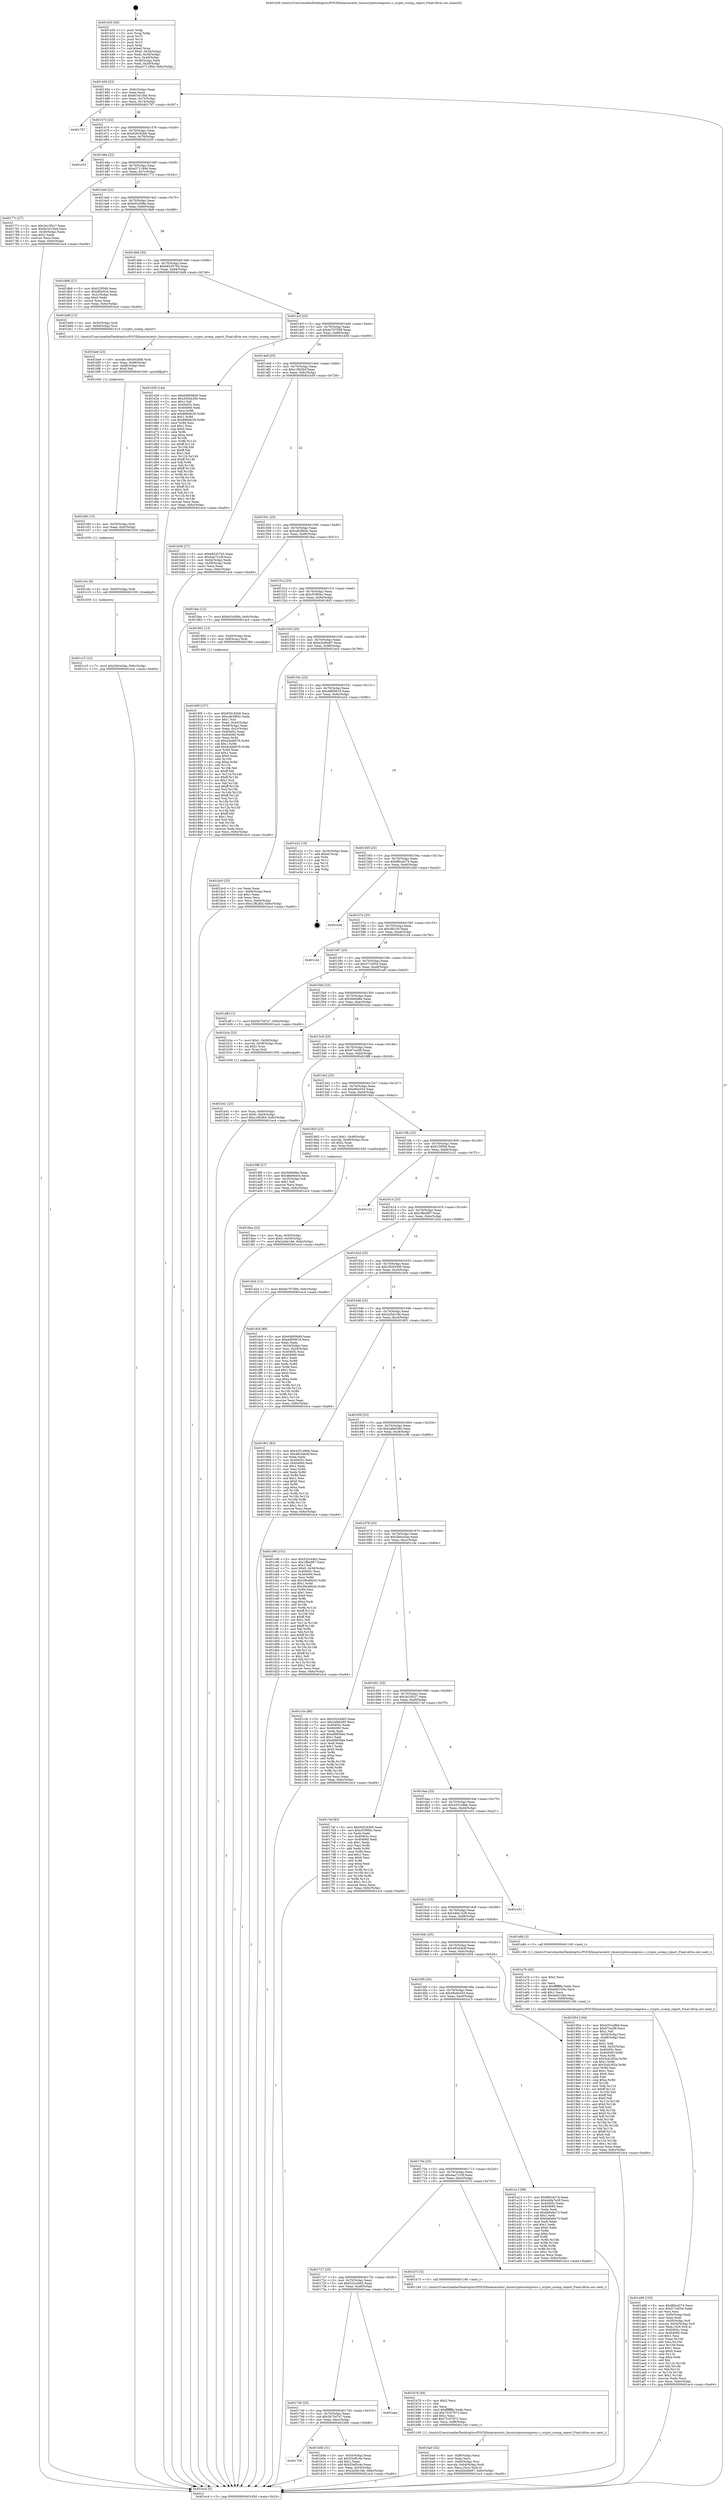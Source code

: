 digraph "0x401430" {
  label = "0x401430 (/mnt/c/Users/mathe/Desktop/tcc/POCII/binaries/extr_linuxcryptoscompress.c_crypto_scomp_report_Final-ollvm.out::main(0))"
  labelloc = "t"
  node[shape=record]

  Entry [label="",width=0.3,height=0.3,shape=circle,fillcolor=black,style=filled]
  "0x40145d" [label="{
     0x40145d [23]\l
     | [instrs]\l
     &nbsp;&nbsp;0x40145d \<+3\>: mov -0x6c(%rbp),%eax\l
     &nbsp;&nbsp;0x401460 \<+2\>: mov %eax,%ecx\l
     &nbsp;&nbsp;0x401462 \<+6\>: sub $0x8c3415bd,%ecx\l
     &nbsp;&nbsp;0x401468 \<+3\>: mov %eax,-0x70(%rbp)\l
     &nbsp;&nbsp;0x40146b \<+3\>: mov %ecx,-0x74(%rbp)\l
     &nbsp;&nbsp;0x40146e \<+6\>: je 0000000000401797 \<main+0x367\>\l
  }"]
  "0x401797" [label="{
     0x401797\l
  }", style=dashed]
  "0x401474" [label="{
     0x401474 [22]\l
     | [instrs]\l
     &nbsp;&nbsp;0x401474 \<+5\>: jmp 0000000000401479 \<main+0x49\>\l
     &nbsp;&nbsp;0x401479 \<+3\>: mov -0x70(%rbp),%eax\l
     &nbsp;&nbsp;0x40147c \<+5\>: sub $0x929182b6,%eax\l
     &nbsp;&nbsp;0x401481 \<+3\>: mov %eax,-0x78(%rbp)\l
     &nbsp;&nbsp;0x401484 \<+6\>: je 0000000000401e35 \<main+0xa05\>\l
  }"]
  Exit [label="",width=0.3,height=0.3,shape=circle,fillcolor=black,style=filled,peripheries=2]
  "0x401e35" [label="{
     0x401e35\l
  }", style=dashed]
  "0x40148a" [label="{
     0x40148a [22]\l
     | [instrs]\l
     &nbsp;&nbsp;0x40148a \<+5\>: jmp 000000000040148f \<main+0x5f\>\l
     &nbsp;&nbsp;0x40148f \<+3\>: mov -0x70(%rbp),%eax\l
     &nbsp;&nbsp;0x401492 \<+5\>: sub $0xa571190d,%eax\l
     &nbsp;&nbsp;0x401497 \<+3\>: mov %eax,-0x7c(%rbp)\l
     &nbsp;&nbsp;0x40149a \<+6\>: je 000000000040177c \<main+0x34c\>\l
  }"]
  "0x401c15" [label="{
     0x401c15 [12]\l
     | [instrs]\l
     &nbsp;&nbsp;0x401c15 \<+7\>: movl $0x2b6ce3ae,-0x6c(%rbp)\l
     &nbsp;&nbsp;0x401c1c \<+5\>: jmp 0000000000401ec4 \<main+0xa94\>\l
  }"]
  "0x40177c" [label="{
     0x40177c [27]\l
     | [instrs]\l
     &nbsp;&nbsp;0x40177c \<+5\>: mov $0x3e10f2c7,%eax\l
     &nbsp;&nbsp;0x401781 \<+5\>: mov $0x8c3415bd,%ecx\l
     &nbsp;&nbsp;0x401786 \<+3\>: mov -0x30(%rbp),%edx\l
     &nbsp;&nbsp;0x401789 \<+3\>: cmp $0x2,%edx\l
     &nbsp;&nbsp;0x40178c \<+3\>: cmovne %ecx,%eax\l
     &nbsp;&nbsp;0x40178f \<+3\>: mov %eax,-0x6c(%rbp)\l
     &nbsp;&nbsp;0x401792 \<+5\>: jmp 0000000000401ec4 \<main+0xa94\>\l
  }"]
  "0x4014a0" [label="{
     0x4014a0 [22]\l
     | [instrs]\l
     &nbsp;&nbsp;0x4014a0 \<+5\>: jmp 00000000004014a5 \<main+0x75\>\l
     &nbsp;&nbsp;0x4014a5 \<+3\>: mov -0x70(%rbp),%eax\l
     &nbsp;&nbsp;0x4014a8 \<+5\>: sub $0xb03c09fa,%eax\l
     &nbsp;&nbsp;0x4014ad \<+3\>: mov %eax,-0x80(%rbp)\l
     &nbsp;&nbsp;0x4014b0 \<+6\>: je 00000000004018b8 \<main+0x488\>\l
  }"]
  "0x401ec4" [label="{
     0x401ec4 [5]\l
     | [instrs]\l
     &nbsp;&nbsp;0x401ec4 \<+5\>: jmp 000000000040145d \<main+0x2d\>\l
  }"]
  "0x401430" [label="{
     0x401430 [45]\l
     | [instrs]\l
     &nbsp;&nbsp;0x401430 \<+1\>: push %rbp\l
     &nbsp;&nbsp;0x401431 \<+3\>: mov %rsp,%rbp\l
     &nbsp;&nbsp;0x401434 \<+2\>: push %r15\l
     &nbsp;&nbsp;0x401436 \<+2\>: push %r14\l
     &nbsp;&nbsp;0x401438 \<+2\>: push %r12\l
     &nbsp;&nbsp;0x40143a \<+1\>: push %rbx\l
     &nbsp;&nbsp;0x40143b \<+7\>: sub $0xe0,%rsp\l
     &nbsp;&nbsp;0x401442 \<+7\>: movl $0x0,-0x34(%rbp)\l
     &nbsp;&nbsp;0x401449 \<+3\>: mov %edi,-0x38(%rbp)\l
     &nbsp;&nbsp;0x40144c \<+4\>: mov %rsi,-0x40(%rbp)\l
     &nbsp;&nbsp;0x401450 \<+3\>: mov -0x38(%rbp),%edi\l
     &nbsp;&nbsp;0x401453 \<+3\>: mov %edi,-0x30(%rbp)\l
     &nbsp;&nbsp;0x401456 \<+7\>: movl $0xa571190d,-0x6c(%rbp)\l
  }"]
  "0x401c0c" [label="{
     0x401c0c [9]\l
     | [instrs]\l
     &nbsp;&nbsp;0x401c0c \<+4\>: mov -0x60(%rbp),%rdi\l
     &nbsp;&nbsp;0x401c10 \<+5\>: call 0000000000401030 \<free@plt\>\l
     | [calls]\l
     &nbsp;&nbsp;0x401030 \{1\} (unknown)\l
  }"]
  "0x4018b8" [label="{
     0x4018b8 [27]\l
     | [instrs]\l
     &nbsp;&nbsp;0x4018b8 \<+5\>: mov $0xf15f569,%eax\l
     &nbsp;&nbsp;0x4018bd \<+5\>: mov $0xdf4e534,%ecx\l
     &nbsp;&nbsp;0x4018c2 \<+3\>: mov -0x2c(%rbp),%edx\l
     &nbsp;&nbsp;0x4018c5 \<+3\>: cmp $0x0,%edx\l
     &nbsp;&nbsp;0x4018c8 \<+3\>: cmove %ecx,%eax\l
     &nbsp;&nbsp;0x4018cb \<+3\>: mov %eax,-0x6c(%rbp)\l
     &nbsp;&nbsp;0x4018ce \<+5\>: jmp 0000000000401ec4 \<main+0xa94\>\l
  }"]
  "0x4014b6" [label="{
     0x4014b6 [25]\l
     | [instrs]\l
     &nbsp;&nbsp;0x4014b6 \<+5\>: jmp 00000000004014bb \<main+0x8b\>\l
     &nbsp;&nbsp;0x4014bb \<+3\>: mov -0x70(%rbp),%eax\l
     &nbsp;&nbsp;0x4014be \<+5\>: sub $0xb8235793,%eax\l
     &nbsp;&nbsp;0x4014c3 \<+6\>: mov %eax,-0x84(%rbp)\l
     &nbsp;&nbsp;0x4014c9 \<+6\>: je 0000000000401bd9 \<main+0x7a9\>\l
  }"]
  "0x401bfd" [label="{
     0x401bfd [15]\l
     | [instrs]\l
     &nbsp;&nbsp;0x401bfd \<+4\>: mov -0x50(%rbp),%rdi\l
     &nbsp;&nbsp;0x401c01 \<+6\>: mov %eax,-0xfc(%rbp)\l
     &nbsp;&nbsp;0x401c07 \<+5\>: call 0000000000401030 \<free@plt\>\l
     | [calls]\l
     &nbsp;&nbsp;0x401030 \{1\} (unknown)\l
  }"]
  "0x401bd9" [label="{
     0x401bd9 [13]\l
     | [instrs]\l
     &nbsp;&nbsp;0x401bd9 \<+4\>: mov -0x50(%rbp),%rdi\l
     &nbsp;&nbsp;0x401bdd \<+4\>: mov -0x60(%rbp),%rsi\l
     &nbsp;&nbsp;0x401be1 \<+5\>: call 0000000000401410 \<crypto_scomp_report\>\l
     | [calls]\l
     &nbsp;&nbsp;0x401410 \{1\} (/mnt/c/Users/mathe/Desktop/tcc/POCII/binaries/extr_linuxcryptoscompress.c_crypto_scomp_report_Final-ollvm.out::crypto_scomp_report)\l
  }"]
  "0x4014cf" [label="{
     0x4014cf [25]\l
     | [instrs]\l
     &nbsp;&nbsp;0x4014cf \<+5\>: jmp 00000000004014d4 \<main+0xa4\>\l
     &nbsp;&nbsp;0x4014d4 \<+3\>: mov -0x70(%rbp),%eax\l
     &nbsp;&nbsp;0x4014d7 \<+5\>: sub $0xbe707589,%eax\l
     &nbsp;&nbsp;0x4014dc \<+6\>: mov %eax,-0x88(%rbp)\l
     &nbsp;&nbsp;0x4014e2 \<+6\>: je 0000000000401d39 \<main+0x909\>\l
  }"]
  "0x401be6" [label="{
     0x401be6 [23]\l
     | [instrs]\l
     &nbsp;&nbsp;0x401be6 \<+10\>: movabs $0x4020b6,%rdi\l
     &nbsp;&nbsp;0x401bf0 \<+3\>: mov %eax,-0x68(%rbp)\l
     &nbsp;&nbsp;0x401bf3 \<+3\>: mov -0x68(%rbp),%esi\l
     &nbsp;&nbsp;0x401bf6 \<+2\>: mov $0x0,%al\l
     &nbsp;&nbsp;0x401bf8 \<+5\>: call 0000000000401040 \<printf@plt\>\l
     | [calls]\l
     &nbsp;&nbsp;0x401040 \{1\} (unknown)\l
  }"]
  "0x401d39" [label="{
     0x401d39 [144]\l
     | [instrs]\l
     &nbsp;&nbsp;0x401d39 \<+5\>: mov $0x648006d9,%eax\l
     &nbsp;&nbsp;0x401d3e \<+5\>: mov $0x29264300,%ecx\l
     &nbsp;&nbsp;0x401d43 \<+2\>: mov $0x1,%dl\l
     &nbsp;&nbsp;0x401d45 \<+7\>: mov 0x40405c,%esi\l
     &nbsp;&nbsp;0x401d4c \<+7\>: mov 0x404060,%edi\l
     &nbsp;&nbsp;0x401d53 \<+3\>: mov %esi,%r8d\l
     &nbsp;&nbsp;0x401d56 \<+7\>: add $0x8684fc39,%r8d\l
     &nbsp;&nbsp;0x401d5d \<+4\>: sub $0x1,%r8d\l
     &nbsp;&nbsp;0x401d61 \<+7\>: sub $0x8684fc39,%r8d\l
     &nbsp;&nbsp;0x401d68 \<+4\>: imul %r8d,%esi\l
     &nbsp;&nbsp;0x401d6c \<+3\>: and $0x1,%esi\l
     &nbsp;&nbsp;0x401d6f \<+3\>: cmp $0x0,%esi\l
     &nbsp;&nbsp;0x401d72 \<+4\>: sete %r9b\l
     &nbsp;&nbsp;0x401d76 \<+3\>: cmp $0xa,%edi\l
     &nbsp;&nbsp;0x401d79 \<+4\>: setl %r10b\l
     &nbsp;&nbsp;0x401d7d \<+3\>: mov %r9b,%r11b\l
     &nbsp;&nbsp;0x401d80 \<+4\>: xor $0xff,%r11b\l
     &nbsp;&nbsp;0x401d84 \<+3\>: mov %r10b,%bl\l
     &nbsp;&nbsp;0x401d87 \<+3\>: xor $0xff,%bl\l
     &nbsp;&nbsp;0x401d8a \<+3\>: xor $0x1,%dl\l
     &nbsp;&nbsp;0x401d8d \<+3\>: mov %r11b,%r14b\l
     &nbsp;&nbsp;0x401d90 \<+4\>: and $0xff,%r14b\l
     &nbsp;&nbsp;0x401d94 \<+3\>: and %dl,%r9b\l
     &nbsp;&nbsp;0x401d97 \<+3\>: mov %bl,%r15b\l
     &nbsp;&nbsp;0x401d9a \<+4\>: and $0xff,%r15b\l
     &nbsp;&nbsp;0x401d9e \<+3\>: and %dl,%r10b\l
     &nbsp;&nbsp;0x401da1 \<+3\>: or %r9b,%r14b\l
     &nbsp;&nbsp;0x401da4 \<+3\>: or %r10b,%r15b\l
     &nbsp;&nbsp;0x401da7 \<+3\>: xor %r15b,%r14b\l
     &nbsp;&nbsp;0x401daa \<+3\>: or %bl,%r11b\l
     &nbsp;&nbsp;0x401dad \<+4\>: xor $0xff,%r11b\l
     &nbsp;&nbsp;0x401db1 \<+3\>: or $0x1,%dl\l
     &nbsp;&nbsp;0x401db4 \<+3\>: and %dl,%r11b\l
     &nbsp;&nbsp;0x401db7 \<+3\>: or %r11b,%r14b\l
     &nbsp;&nbsp;0x401dba \<+4\>: test $0x1,%r14b\l
     &nbsp;&nbsp;0x401dbe \<+3\>: cmovne %ecx,%eax\l
     &nbsp;&nbsp;0x401dc1 \<+3\>: mov %eax,-0x6c(%rbp)\l
     &nbsp;&nbsp;0x401dc4 \<+5\>: jmp 0000000000401ec4 \<main+0xa94\>\l
  }"]
  "0x4014e8" [label="{
     0x4014e8 [25]\l
     | [instrs]\l
     &nbsp;&nbsp;0x4014e8 \<+5\>: jmp 00000000004014ed \<main+0xbd\>\l
     &nbsp;&nbsp;0x4014ed \<+3\>: mov -0x70(%rbp),%eax\l
     &nbsp;&nbsp;0x4014f0 \<+5\>: sub $0xc1f628cf,%eax\l
     &nbsp;&nbsp;0x4014f5 \<+6\>: mov %eax,-0x8c(%rbp)\l
     &nbsp;&nbsp;0x4014fb \<+6\>: je 0000000000401b58 \<main+0x728\>\l
  }"]
  "0x401ba0" [label="{
     0x401ba0 [32]\l
     | [instrs]\l
     &nbsp;&nbsp;0x401ba0 \<+6\>: mov -0xf8(%rbp),%ecx\l
     &nbsp;&nbsp;0x401ba6 \<+3\>: imul %eax,%ecx\l
     &nbsp;&nbsp;0x401ba9 \<+4\>: mov -0x60(%rbp),%rsi\l
     &nbsp;&nbsp;0x401bad \<+4\>: movslq -0x64(%rbp),%rdi\l
     &nbsp;&nbsp;0x401bb1 \<+3\>: mov %ecx,(%rsi,%rdi,4)\l
     &nbsp;&nbsp;0x401bb4 \<+7\>: movl $0xd2bd0e97,-0x6c(%rbp)\l
     &nbsp;&nbsp;0x401bbb \<+5\>: jmp 0000000000401ec4 \<main+0xa94\>\l
  }"]
  "0x401b58" [label="{
     0x401b58 [27]\l
     | [instrs]\l
     &nbsp;&nbsp;0x401b58 \<+5\>: mov $0xb8235793,%eax\l
     &nbsp;&nbsp;0x401b5d \<+5\>: mov $0x4aa7210f,%ecx\l
     &nbsp;&nbsp;0x401b62 \<+3\>: mov -0x64(%rbp),%edx\l
     &nbsp;&nbsp;0x401b65 \<+3\>: cmp -0x58(%rbp),%edx\l
     &nbsp;&nbsp;0x401b68 \<+3\>: cmovl %ecx,%eax\l
     &nbsp;&nbsp;0x401b6b \<+3\>: mov %eax,-0x6c(%rbp)\l
     &nbsp;&nbsp;0x401b6e \<+5\>: jmp 0000000000401ec4 \<main+0xa94\>\l
  }"]
  "0x401501" [label="{
     0x401501 [25]\l
     | [instrs]\l
     &nbsp;&nbsp;0x401501 \<+5\>: jmp 0000000000401506 \<main+0xd6\>\l
     &nbsp;&nbsp;0x401506 \<+3\>: mov -0x70(%rbp),%eax\l
     &nbsp;&nbsp;0x401509 \<+5\>: sub $0xca63864c,%eax\l
     &nbsp;&nbsp;0x40150e \<+6\>: mov %eax,-0x90(%rbp)\l
     &nbsp;&nbsp;0x401514 \<+6\>: je 00000000004018ac \<main+0x47c\>\l
  }"]
  "0x401b78" [label="{
     0x401b78 [40]\l
     | [instrs]\l
     &nbsp;&nbsp;0x401b78 \<+5\>: mov $0x2,%ecx\l
     &nbsp;&nbsp;0x401b7d \<+1\>: cltd\l
     &nbsp;&nbsp;0x401b7e \<+2\>: idiv %ecx\l
     &nbsp;&nbsp;0x401b80 \<+6\>: imul $0xfffffffe,%edx,%ecx\l
     &nbsp;&nbsp;0x401b86 \<+6\>: sub $0x75167972,%ecx\l
     &nbsp;&nbsp;0x401b8c \<+3\>: add $0x1,%ecx\l
     &nbsp;&nbsp;0x401b8f \<+6\>: add $0x75167972,%ecx\l
     &nbsp;&nbsp;0x401b95 \<+6\>: mov %ecx,-0xf8(%rbp)\l
     &nbsp;&nbsp;0x401b9b \<+5\>: call 0000000000401160 \<next_i\>\l
     | [calls]\l
     &nbsp;&nbsp;0x401160 \{1\} (/mnt/c/Users/mathe/Desktop/tcc/POCII/binaries/extr_linuxcryptoscompress.c_crypto_scomp_report_Final-ollvm.out::next_i)\l
  }"]
  "0x4018ac" [label="{
     0x4018ac [12]\l
     | [instrs]\l
     &nbsp;&nbsp;0x4018ac \<+7\>: movl $0xb03c09fa,-0x6c(%rbp)\l
     &nbsp;&nbsp;0x4018b3 \<+5\>: jmp 0000000000401ec4 \<main+0xa94\>\l
  }"]
  "0x40151a" [label="{
     0x40151a [25]\l
     | [instrs]\l
     &nbsp;&nbsp;0x40151a \<+5\>: jmp 000000000040151f \<main+0xef\>\l
     &nbsp;&nbsp;0x40151f \<+3\>: mov -0x70(%rbp),%eax\l
     &nbsp;&nbsp;0x401522 \<+5\>: sub $0xcf1f90bc,%eax\l
     &nbsp;&nbsp;0x401527 \<+6\>: mov %eax,-0x94(%rbp)\l
     &nbsp;&nbsp;0x40152d \<+6\>: je 0000000000401802 \<main+0x3d2\>\l
  }"]
  "0x401b41" [label="{
     0x401b41 [23]\l
     | [instrs]\l
     &nbsp;&nbsp;0x401b41 \<+4\>: mov %rax,-0x60(%rbp)\l
     &nbsp;&nbsp;0x401b45 \<+7\>: movl $0x0,-0x64(%rbp)\l
     &nbsp;&nbsp;0x401b4c \<+7\>: movl $0xc1f628cf,-0x6c(%rbp)\l
     &nbsp;&nbsp;0x401b53 \<+5\>: jmp 0000000000401ec4 \<main+0xa94\>\l
  }"]
  "0x401802" [label="{
     0x401802 [13]\l
     | [instrs]\l
     &nbsp;&nbsp;0x401802 \<+4\>: mov -0x40(%rbp),%rax\l
     &nbsp;&nbsp;0x401806 \<+4\>: mov 0x8(%rax),%rdi\l
     &nbsp;&nbsp;0x40180a \<+5\>: call 0000000000401060 \<atoi@plt\>\l
     | [calls]\l
     &nbsp;&nbsp;0x401060 \{1\} (unknown)\l
  }"]
  "0x401533" [label="{
     0x401533 [25]\l
     | [instrs]\l
     &nbsp;&nbsp;0x401533 \<+5\>: jmp 0000000000401538 \<main+0x108\>\l
     &nbsp;&nbsp;0x401538 \<+3\>: mov -0x70(%rbp),%eax\l
     &nbsp;&nbsp;0x40153b \<+5\>: sub $0xd2bd0e97,%eax\l
     &nbsp;&nbsp;0x401540 \<+6\>: mov %eax,-0x98(%rbp)\l
     &nbsp;&nbsp;0x401546 \<+6\>: je 0000000000401bc0 \<main+0x790\>\l
  }"]
  "0x401759" [label="{
     0x401759\l
  }", style=dashed]
  "0x401bc0" [label="{
     0x401bc0 [25]\l
     | [instrs]\l
     &nbsp;&nbsp;0x401bc0 \<+2\>: xor %eax,%eax\l
     &nbsp;&nbsp;0x401bc2 \<+3\>: mov -0x64(%rbp),%ecx\l
     &nbsp;&nbsp;0x401bc5 \<+3\>: sub $0x1,%eax\l
     &nbsp;&nbsp;0x401bc8 \<+2\>: sub %eax,%ecx\l
     &nbsp;&nbsp;0x401bca \<+3\>: mov %ecx,-0x64(%rbp)\l
     &nbsp;&nbsp;0x401bcd \<+7\>: movl $0xc1f628cf,-0x6c(%rbp)\l
     &nbsp;&nbsp;0x401bd4 \<+5\>: jmp 0000000000401ec4 \<main+0xa94\>\l
  }"]
  "0x40154c" [label="{
     0x40154c [25]\l
     | [instrs]\l
     &nbsp;&nbsp;0x40154c \<+5\>: jmp 0000000000401551 \<main+0x121\>\l
     &nbsp;&nbsp;0x401551 \<+3\>: mov -0x70(%rbp),%eax\l
     &nbsp;&nbsp;0x401554 \<+5\>: sub $0xddf06619,%eax\l
     &nbsp;&nbsp;0x401559 \<+6\>: mov %eax,-0x9c(%rbp)\l
     &nbsp;&nbsp;0x40155f \<+6\>: je 0000000000401e22 \<main+0x9f2\>\l
  }"]
  "0x401b0b" [label="{
     0x401b0b [31]\l
     | [instrs]\l
     &nbsp;&nbsp;0x401b0b \<+3\>: mov -0x54(%rbp),%eax\l
     &nbsp;&nbsp;0x401b0e \<+5\>: sub $0x55ef5c4e,%eax\l
     &nbsp;&nbsp;0x401b13 \<+3\>: add $0x1,%eax\l
     &nbsp;&nbsp;0x401b16 \<+5\>: add $0x55ef5c4e,%eax\l
     &nbsp;&nbsp;0x401b1b \<+3\>: mov %eax,-0x54(%rbp)\l
     &nbsp;&nbsp;0x401b1e \<+7\>: movl $0x2a5dc18e,-0x6c(%rbp)\l
     &nbsp;&nbsp;0x401b25 \<+5\>: jmp 0000000000401ec4 \<main+0xa94\>\l
  }"]
  "0x401e22" [label="{
     0x401e22 [19]\l
     | [instrs]\l
     &nbsp;&nbsp;0x401e22 \<+3\>: mov -0x24(%rbp),%eax\l
     &nbsp;&nbsp;0x401e25 \<+7\>: add $0xe0,%rsp\l
     &nbsp;&nbsp;0x401e2c \<+1\>: pop %rbx\l
     &nbsp;&nbsp;0x401e2d \<+2\>: pop %r12\l
     &nbsp;&nbsp;0x401e2f \<+2\>: pop %r14\l
     &nbsp;&nbsp;0x401e31 \<+2\>: pop %r15\l
     &nbsp;&nbsp;0x401e33 \<+1\>: pop %rbp\l
     &nbsp;&nbsp;0x401e34 \<+1\>: ret\l
  }"]
  "0x401565" [label="{
     0x401565 [25]\l
     | [instrs]\l
     &nbsp;&nbsp;0x401565 \<+5\>: jmp 000000000040156a \<main+0x13a\>\l
     &nbsp;&nbsp;0x40156a \<+3\>: mov -0x70(%rbp),%eax\l
     &nbsp;&nbsp;0x40156d \<+5\>: sub $0xf80cd274,%eax\l
     &nbsp;&nbsp;0x401572 \<+6\>: mov %eax,-0xa0(%rbp)\l
     &nbsp;&nbsp;0x401578 \<+6\>: je 0000000000401e5d \<main+0xa2d\>\l
  }"]
  "0x401740" [label="{
     0x401740 [25]\l
     | [instrs]\l
     &nbsp;&nbsp;0x401740 \<+5\>: jmp 0000000000401745 \<main+0x315\>\l
     &nbsp;&nbsp;0x401745 \<+3\>: mov -0x70(%rbp),%eax\l
     &nbsp;&nbsp;0x401748 \<+5\>: sub $0x5b75d7e7,%eax\l
     &nbsp;&nbsp;0x40174d \<+6\>: mov %eax,-0xec(%rbp)\l
     &nbsp;&nbsp;0x401753 \<+6\>: je 0000000000401b0b \<main+0x6db\>\l
  }"]
  "0x401e5d" [label="{
     0x401e5d\l
  }", style=dashed]
  "0x40157e" [label="{
     0x40157e [25]\l
     | [instrs]\l
     &nbsp;&nbsp;0x40157e \<+5\>: jmp 0000000000401583 \<main+0x153\>\l
     &nbsp;&nbsp;0x401583 \<+3\>: mov -0x70(%rbp),%eax\l
     &nbsp;&nbsp;0x401586 \<+5\>: sub $0x3fd150,%eax\l
     &nbsp;&nbsp;0x40158b \<+6\>: mov %eax,-0xa4(%rbp)\l
     &nbsp;&nbsp;0x401591 \<+6\>: je 0000000000401c2d \<main+0x7fd\>\l
  }"]
  "0x401eaa" [label="{
     0x401eaa\l
  }", style=dashed]
  "0x401c2d" [label="{
     0x401c2d\l
  }", style=dashed]
  "0x401597" [label="{
     0x401597 [25]\l
     | [instrs]\l
     &nbsp;&nbsp;0x401597 \<+5\>: jmp 000000000040159c \<main+0x16c\>\l
     &nbsp;&nbsp;0x40159c \<+3\>: mov -0x70(%rbp),%eax\l
     &nbsp;&nbsp;0x40159f \<+5\>: sub $0x571b054,%eax\l
     &nbsp;&nbsp;0x4015a4 \<+6\>: mov %eax,-0xa8(%rbp)\l
     &nbsp;&nbsp;0x4015aa \<+6\>: je 0000000000401aff \<main+0x6cf\>\l
  }"]
  "0x401727" [label="{
     0x401727 [25]\l
     | [instrs]\l
     &nbsp;&nbsp;0x401727 \<+5\>: jmp 000000000040172c \<main+0x2fc\>\l
     &nbsp;&nbsp;0x40172c \<+3\>: mov -0x70(%rbp),%eax\l
     &nbsp;&nbsp;0x40172f \<+5\>: sub $0x532c4463,%eax\l
     &nbsp;&nbsp;0x401734 \<+6\>: mov %eax,-0xe8(%rbp)\l
     &nbsp;&nbsp;0x40173a \<+6\>: je 0000000000401eaa \<main+0xa7a\>\l
  }"]
  "0x401aff" [label="{
     0x401aff [12]\l
     | [instrs]\l
     &nbsp;&nbsp;0x401aff \<+7\>: movl $0x5b75d7e7,-0x6c(%rbp)\l
     &nbsp;&nbsp;0x401b06 \<+5\>: jmp 0000000000401ec4 \<main+0xa94\>\l
  }"]
  "0x4015b0" [label="{
     0x4015b0 [25]\l
     | [instrs]\l
     &nbsp;&nbsp;0x4015b0 \<+5\>: jmp 00000000004015b5 \<main+0x185\>\l
     &nbsp;&nbsp;0x4015b5 \<+3\>: mov -0x70(%rbp),%eax\l
     &nbsp;&nbsp;0x4015b8 \<+5\>: sub $0x5b66d6e,%eax\l
     &nbsp;&nbsp;0x4015bd \<+6\>: mov %eax,-0xac(%rbp)\l
     &nbsp;&nbsp;0x4015c3 \<+6\>: je 0000000000401b2a \<main+0x6fa\>\l
  }"]
  "0x401b73" [label="{
     0x401b73 [5]\l
     | [instrs]\l
     &nbsp;&nbsp;0x401b73 \<+5\>: call 0000000000401160 \<next_i\>\l
     | [calls]\l
     &nbsp;&nbsp;0x401160 \{1\} (/mnt/c/Users/mathe/Desktop/tcc/POCII/binaries/extr_linuxcryptoscompress.c_crypto_scomp_report_Final-ollvm.out::next_i)\l
  }"]
  "0x401b2a" [label="{
     0x401b2a [23]\l
     | [instrs]\l
     &nbsp;&nbsp;0x401b2a \<+7\>: movl $0x1,-0x58(%rbp)\l
     &nbsp;&nbsp;0x401b31 \<+4\>: movslq -0x58(%rbp),%rax\l
     &nbsp;&nbsp;0x401b35 \<+4\>: shl $0x2,%rax\l
     &nbsp;&nbsp;0x401b39 \<+3\>: mov %rax,%rdi\l
     &nbsp;&nbsp;0x401b3c \<+5\>: call 0000000000401050 \<malloc@plt\>\l
     | [calls]\l
     &nbsp;&nbsp;0x401050 \{1\} (unknown)\l
  }"]
  "0x4015c9" [label="{
     0x4015c9 [25]\l
     | [instrs]\l
     &nbsp;&nbsp;0x4015c9 \<+5\>: jmp 00000000004015ce \<main+0x19e\>\l
     &nbsp;&nbsp;0x4015ce \<+3\>: mov -0x70(%rbp),%eax\l
     &nbsp;&nbsp;0x4015d1 \<+5\>: sub $0x97ce2f6,%eax\l
     &nbsp;&nbsp;0x4015d6 \<+6\>: mov %eax,-0xb0(%rbp)\l
     &nbsp;&nbsp;0x4015dc \<+6\>: je 00000000004019f8 \<main+0x5c8\>\l
  }"]
  "0x401a98" [label="{
     0x401a98 [103]\l
     | [instrs]\l
     &nbsp;&nbsp;0x401a98 \<+5\>: mov $0xf80cd274,%ecx\l
     &nbsp;&nbsp;0x401a9d \<+5\>: mov $0x571b054,%edx\l
     &nbsp;&nbsp;0x401aa2 \<+2\>: xor %esi,%esi\l
     &nbsp;&nbsp;0x401aa4 \<+6\>: mov -0xf4(%rbp),%edi\l
     &nbsp;&nbsp;0x401aaa \<+3\>: imul %eax,%edi\l
     &nbsp;&nbsp;0x401aad \<+4\>: mov -0x50(%rbp),%r8\l
     &nbsp;&nbsp;0x401ab1 \<+4\>: movslq -0x54(%rbp),%r9\l
     &nbsp;&nbsp;0x401ab5 \<+4\>: mov %edi,(%r8,%r9,4)\l
     &nbsp;&nbsp;0x401ab9 \<+7\>: mov 0x40405c,%eax\l
     &nbsp;&nbsp;0x401ac0 \<+7\>: mov 0x404060,%edi\l
     &nbsp;&nbsp;0x401ac7 \<+3\>: sub $0x1,%esi\l
     &nbsp;&nbsp;0x401aca \<+3\>: mov %eax,%r10d\l
     &nbsp;&nbsp;0x401acd \<+3\>: add %esi,%r10d\l
     &nbsp;&nbsp;0x401ad0 \<+4\>: imul %r10d,%eax\l
     &nbsp;&nbsp;0x401ad4 \<+3\>: and $0x1,%eax\l
     &nbsp;&nbsp;0x401ad7 \<+3\>: cmp $0x0,%eax\l
     &nbsp;&nbsp;0x401ada \<+4\>: sete %r11b\l
     &nbsp;&nbsp;0x401ade \<+3\>: cmp $0xa,%edi\l
     &nbsp;&nbsp;0x401ae1 \<+3\>: setl %bl\l
     &nbsp;&nbsp;0x401ae4 \<+3\>: mov %r11b,%r14b\l
     &nbsp;&nbsp;0x401ae7 \<+3\>: and %bl,%r14b\l
     &nbsp;&nbsp;0x401aea \<+3\>: xor %bl,%r11b\l
     &nbsp;&nbsp;0x401aed \<+3\>: or %r11b,%r14b\l
     &nbsp;&nbsp;0x401af0 \<+4\>: test $0x1,%r14b\l
     &nbsp;&nbsp;0x401af4 \<+3\>: cmovne %edx,%ecx\l
     &nbsp;&nbsp;0x401af7 \<+3\>: mov %ecx,-0x6c(%rbp)\l
     &nbsp;&nbsp;0x401afa \<+5\>: jmp 0000000000401ec4 \<main+0xa94\>\l
  }"]
  "0x4019f8" [label="{
     0x4019f8 [27]\l
     | [instrs]\l
     &nbsp;&nbsp;0x4019f8 \<+5\>: mov $0x5b66d6e,%eax\l
     &nbsp;&nbsp;0x4019fd \<+5\>: mov $0x48e9e454,%ecx\l
     &nbsp;&nbsp;0x401a02 \<+3\>: mov -0x25(%rbp),%dl\l
     &nbsp;&nbsp;0x401a05 \<+3\>: test $0x1,%dl\l
     &nbsp;&nbsp;0x401a08 \<+3\>: cmovne %ecx,%eax\l
     &nbsp;&nbsp;0x401a0b \<+3\>: mov %eax,-0x6c(%rbp)\l
     &nbsp;&nbsp;0x401a0e \<+5\>: jmp 0000000000401ec4 \<main+0xa94\>\l
  }"]
  "0x4015e2" [label="{
     0x4015e2 [25]\l
     | [instrs]\l
     &nbsp;&nbsp;0x4015e2 \<+5\>: jmp 00000000004015e7 \<main+0x1b7\>\l
     &nbsp;&nbsp;0x4015e7 \<+3\>: mov -0x70(%rbp),%eax\l
     &nbsp;&nbsp;0x4015ea \<+5\>: sub $0xdf4e534,%eax\l
     &nbsp;&nbsp;0x4015ef \<+6\>: mov %eax,-0xb4(%rbp)\l
     &nbsp;&nbsp;0x4015f5 \<+6\>: je 00000000004018d3 \<main+0x4a3\>\l
  }"]
  "0x401a70" [label="{
     0x401a70 [40]\l
     | [instrs]\l
     &nbsp;&nbsp;0x401a70 \<+5\>: mov $0x2,%ecx\l
     &nbsp;&nbsp;0x401a75 \<+1\>: cltd\l
     &nbsp;&nbsp;0x401a76 \<+2\>: idiv %ecx\l
     &nbsp;&nbsp;0x401a78 \<+6\>: imul $0xfffffffe,%edx,%ecx\l
     &nbsp;&nbsp;0x401a7e \<+6\>: add $0xda621f4e,%ecx\l
     &nbsp;&nbsp;0x401a84 \<+3\>: add $0x1,%ecx\l
     &nbsp;&nbsp;0x401a87 \<+6\>: sub $0xda621f4e,%ecx\l
     &nbsp;&nbsp;0x401a8d \<+6\>: mov %ecx,-0xf4(%rbp)\l
     &nbsp;&nbsp;0x401a93 \<+5\>: call 0000000000401160 \<next_i\>\l
     | [calls]\l
     &nbsp;&nbsp;0x401160 \{1\} (/mnt/c/Users/mathe/Desktop/tcc/POCII/binaries/extr_linuxcryptoscompress.c_crypto_scomp_report_Final-ollvm.out::next_i)\l
  }"]
  "0x4018d3" [label="{
     0x4018d3 [23]\l
     | [instrs]\l
     &nbsp;&nbsp;0x4018d3 \<+7\>: movl $0x1,-0x48(%rbp)\l
     &nbsp;&nbsp;0x4018da \<+4\>: movslq -0x48(%rbp),%rax\l
     &nbsp;&nbsp;0x4018de \<+4\>: shl $0x2,%rax\l
     &nbsp;&nbsp;0x4018e2 \<+3\>: mov %rax,%rdi\l
     &nbsp;&nbsp;0x4018e5 \<+5\>: call 0000000000401050 \<malloc@plt\>\l
     | [calls]\l
     &nbsp;&nbsp;0x401050 \{1\} (unknown)\l
  }"]
  "0x4015fb" [label="{
     0x4015fb [25]\l
     | [instrs]\l
     &nbsp;&nbsp;0x4015fb \<+5\>: jmp 0000000000401600 \<main+0x1d0\>\l
     &nbsp;&nbsp;0x401600 \<+3\>: mov -0x70(%rbp),%eax\l
     &nbsp;&nbsp;0x401603 \<+5\>: sub $0xf15f569,%eax\l
     &nbsp;&nbsp;0x401608 \<+6\>: mov %eax,-0xb8(%rbp)\l
     &nbsp;&nbsp;0x40160e \<+6\>: je 0000000000401c21 \<main+0x7f1\>\l
  }"]
  "0x40170e" [label="{
     0x40170e [25]\l
     | [instrs]\l
     &nbsp;&nbsp;0x40170e \<+5\>: jmp 0000000000401713 \<main+0x2e3\>\l
     &nbsp;&nbsp;0x401713 \<+3\>: mov -0x70(%rbp),%eax\l
     &nbsp;&nbsp;0x401716 \<+5\>: sub $0x4aa7210f,%eax\l
     &nbsp;&nbsp;0x40171b \<+6\>: mov %eax,-0xe4(%rbp)\l
     &nbsp;&nbsp;0x401721 \<+6\>: je 0000000000401b73 \<main+0x743\>\l
  }"]
  "0x401c21" [label="{
     0x401c21\l
  }", style=dashed]
  "0x401614" [label="{
     0x401614 [25]\l
     | [instrs]\l
     &nbsp;&nbsp;0x401614 \<+5\>: jmp 0000000000401619 \<main+0x1e9\>\l
     &nbsp;&nbsp;0x401619 \<+3\>: mov -0x70(%rbp),%eax\l
     &nbsp;&nbsp;0x40161c \<+5\>: sub $0x1ffee987,%eax\l
     &nbsp;&nbsp;0x401621 \<+6\>: mov %eax,-0xbc(%rbp)\l
     &nbsp;&nbsp;0x401627 \<+6\>: je 0000000000401d2d \<main+0x8fd\>\l
  }"]
  "0x401a13" [label="{
     0x401a13 [88]\l
     | [instrs]\l
     &nbsp;&nbsp;0x401a13 \<+5\>: mov $0xf80cd274,%eax\l
     &nbsp;&nbsp;0x401a18 \<+5\>: mov $0x449a7a39,%ecx\l
     &nbsp;&nbsp;0x401a1d \<+7\>: mov 0x40405c,%edx\l
     &nbsp;&nbsp;0x401a24 \<+7\>: mov 0x404060,%esi\l
     &nbsp;&nbsp;0x401a2b \<+2\>: mov %edx,%edi\l
     &nbsp;&nbsp;0x401a2d \<+6\>: sub $0xbb6a6a73,%edi\l
     &nbsp;&nbsp;0x401a33 \<+3\>: sub $0x1,%edi\l
     &nbsp;&nbsp;0x401a36 \<+6\>: add $0xbb6a6a73,%edi\l
     &nbsp;&nbsp;0x401a3c \<+3\>: imul %edi,%edx\l
     &nbsp;&nbsp;0x401a3f \<+3\>: and $0x1,%edx\l
     &nbsp;&nbsp;0x401a42 \<+3\>: cmp $0x0,%edx\l
     &nbsp;&nbsp;0x401a45 \<+4\>: sete %r8b\l
     &nbsp;&nbsp;0x401a49 \<+3\>: cmp $0xa,%esi\l
     &nbsp;&nbsp;0x401a4c \<+4\>: setl %r9b\l
     &nbsp;&nbsp;0x401a50 \<+3\>: mov %r8b,%r10b\l
     &nbsp;&nbsp;0x401a53 \<+3\>: and %r9b,%r10b\l
     &nbsp;&nbsp;0x401a56 \<+3\>: xor %r9b,%r8b\l
     &nbsp;&nbsp;0x401a59 \<+3\>: or %r8b,%r10b\l
     &nbsp;&nbsp;0x401a5c \<+4\>: test $0x1,%r10b\l
     &nbsp;&nbsp;0x401a60 \<+3\>: cmovne %ecx,%eax\l
     &nbsp;&nbsp;0x401a63 \<+3\>: mov %eax,-0x6c(%rbp)\l
     &nbsp;&nbsp;0x401a66 \<+5\>: jmp 0000000000401ec4 \<main+0xa94\>\l
  }"]
  "0x401d2d" [label="{
     0x401d2d [12]\l
     | [instrs]\l
     &nbsp;&nbsp;0x401d2d \<+7\>: movl $0xbe707589,-0x6c(%rbp)\l
     &nbsp;&nbsp;0x401d34 \<+5\>: jmp 0000000000401ec4 \<main+0xa94\>\l
  }"]
  "0x40162d" [label="{
     0x40162d [25]\l
     | [instrs]\l
     &nbsp;&nbsp;0x40162d \<+5\>: jmp 0000000000401632 \<main+0x202\>\l
     &nbsp;&nbsp;0x401632 \<+3\>: mov -0x70(%rbp),%eax\l
     &nbsp;&nbsp;0x401635 \<+5\>: sub $0x29264300,%eax\l
     &nbsp;&nbsp;0x40163a \<+6\>: mov %eax,-0xc0(%rbp)\l
     &nbsp;&nbsp;0x401640 \<+6\>: je 0000000000401dc9 \<main+0x999\>\l
  }"]
  "0x4016f5" [label="{
     0x4016f5 [25]\l
     | [instrs]\l
     &nbsp;&nbsp;0x4016f5 \<+5\>: jmp 00000000004016fa \<main+0x2ca\>\l
     &nbsp;&nbsp;0x4016fa \<+3\>: mov -0x70(%rbp),%eax\l
     &nbsp;&nbsp;0x4016fd \<+5\>: sub $0x48e9e454,%eax\l
     &nbsp;&nbsp;0x401702 \<+6\>: mov %eax,-0xe0(%rbp)\l
     &nbsp;&nbsp;0x401708 \<+6\>: je 0000000000401a13 \<main+0x5e3\>\l
  }"]
  "0x401dc9" [label="{
     0x401dc9 [89]\l
     | [instrs]\l
     &nbsp;&nbsp;0x401dc9 \<+5\>: mov $0x648006d9,%eax\l
     &nbsp;&nbsp;0x401dce \<+5\>: mov $0xddf06619,%ecx\l
     &nbsp;&nbsp;0x401dd3 \<+2\>: xor %edx,%edx\l
     &nbsp;&nbsp;0x401dd5 \<+3\>: mov -0x34(%rbp),%esi\l
     &nbsp;&nbsp;0x401dd8 \<+3\>: mov %esi,-0x24(%rbp)\l
     &nbsp;&nbsp;0x401ddb \<+7\>: mov 0x40405c,%esi\l
     &nbsp;&nbsp;0x401de2 \<+7\>: mov 0x404060,%edi\l
     &nbsp;&nbsp;0x401de9 \<+3\>: sub $0x1,%edx\l
     &nbsp;&nbsp;0x401dec \<+3\>: mov %esi,%r8d\l
     &nbsp;&nbsp;0x401def \<+3\>: add %edx,%r8d\l
     &nbsp;&nbsp;0x401df2 \<+4\>: imul %r8d,%esi\l
     &nbsp;&nbsp;0x401df6 \<+3\>: and $0x1,%esi\l
     &nbsp;&nbsp;0x401df9 \<+3\>: cmp $0x0,%esi\l
     &nbsp;&nbsp;0x401dfc \<+4\>: sete %r9b\l
     &nbsp;&nbsp;0x401e00 \<+3\>: cmp $0xa,%edi\l
     &nbsp;&nbsp;0x401e03 \<+4\>: setl %r10b\l
     &nbsp;&nbsp;0x401e07 \<+3\>: mov %r9b,%r11b\l
     &nbsp;&nbsp;0x401e0a \<+3\>: and %r10b,%r11b\l
     &nbsp;&nbsp;0x401e0d \<+3\>: xor %r10b,%r9b\l
     &nbsp;&nbsp;0x401e10 \<+3\>: or %r9b,%r11b\l
     &nbsp;&nbsp;0x401e13 \<+4\>: test $0x1,%r11b\l
     &nbsp;&nbsp;0x401e17 \<+3\>: cmovne %ecx,%eax\l
     &nbsp;&nbsp;0x401e1a \<+3\>: mov %eax,-0x6c(%rbp)\l
     &nbsp;&nbsp;0x401e1d \<+5\>: jmp 0000000000401ec4 \<main+0xa94\>\l
  }"]
  "0x401646" [label="{
     0x401646 [25]\l
     | [instrs]\l
     &nbsp;&nbsp;0x401646 \<+5\>: jmp 000000000040164b \<main+0x21b\>\l
     &nbsp;&nbsp;0x40164b \<+3\>: mov -0x70(%rbp),%eax\l
     &nbsp;&nbsp;0x40164e \<+5\>: sub $0x2a5dc18e,%eax\l
     &nbsp;&nbsp;0x401653 \<+6\>: mov %eax,-0xc4(%rbp)\l
     &nbsp;&nbsp;0x401659 \<+6\>: je 0000000000401901 \<main+0x4d1\>\l
  }"]
  "0x401954" [label="{
     0x401954 [164]\l
     | [instrs]\l
     &nbsp;&nbsp;0x401954 \<+5\>: mov $0x4351e9bb,%eax\l
     &nbsp;&nbsp;0x401959 \<+5\>: mov $0x97ce2f6,%ecx\l
     &nbsp;&nbsp;0x40195e \<+2\>: mov $0x1,%dl\l
     &nbsp;&nbsp;0x401960 \<+3\>: mov -0x54(%rbp),%esi\l
     &nbsp;&nbsp;0x401963 \<+3\>: cmp -0x48(%rbp),%esi\l
     &nbsp;&nbsp;0x401966 \<+4\>: setl %dil\l
     &nbsp;&nbsp;0x40196a \<+4\>: and $0x1,%dil\l
     &nbsp;&nbsp;0x40196e \<+4\>: mov %dil,-0x25(%rbp)\l
     &nbsp;&nbsp;0x401972 \<+7\>: mov 0x40405c,%esi\l
     &nbsp;&nbsp;0x401979 \<+8\>: mov 0x404060,%r8d\l
     &nbsp;&nbsp;0x401981 \<+3\>: mov %esi,%r9d\l
     &nbsp;&nbsp;0x401984 \<+7\>: sub $0x3cdc302a,%r9d\l
     &nbsp;&nbsp;0x40198b \<+4\>: sub $0x1,%r9d\l
     &nbsp;&nbsp;0x40198f \<+7\>: add $0x3cdc302a,%r9d\l
     &nbsp;&nbsp;0x401996 \<+4\>: imul %r9d,%esi\l
     &nbsp;&nbsp;0x40199a \<+3\>: and $0x1,%esi\l
     &nbsp;&nbsp;0x40199d \<+3\>: cmp $0x0,%esi\l
     &nbsp;&nbsp;0x4019a0 \<+4\>: sete %dil\l
     &nbsp;&nbsp;0x4019a4 \<+4\>: cmp $0xa,%r8d\l
     &nbsp;&nbsp;0x4019a8 \<+4\>: setl %r10b\l
     &nbsp;&nbsp;0x4019ac \<+3\>: mov %dil,%r11b\l
     &nbsp;&nbsp;0x4019af \<+4\>: xor $0xff,%r11b\l
     &nbsp;&nbsp;0x4019b3 \<+3\>: mov %r10b,%bl\l
     &nbsp;&nbsp;0x4019b6 \<+3\>: xor $0xff,%bl\l
     &nbsp;&nbsp;0x4019b9 \<+3\>: xor $0x0,%dl\l
     &nbsp;&nbsp;0x4019bc \<+3\>: mov %r11b,%r14b\l
     &nbsp;&nbsp;0x4019bf \<+4\>: and $0x0,%r14b\l
     &nbsp;&nbsp;0x4019c3 \<+3\>: and %dl,%dil\l
     &nbsp;&nbsp;0x4019c6 \<+3\>: mov %bl,%r15b\l
     &nbsp;&nbsp;0x4019c9 \<+4\>: and $0x0,%r15b\l
     &nbsp;&nbsp;0x4019cd \<+3\>: and %dl,%r10b\l
     &nbsp;&nbsp;0x4019d0 \<+3\>: or %dil,%r14b\l
     &nbsp;&nbsp;0x4019d3 \<+3\>: or %r10b,%r15b\l
     &nbsp;&nbsp;0x4019d6 \<+3\>: xor %r15b,%r14b\l
     &nbsp;&nbsp;0x4019d9 \<+3\>: or %bl,%r11b\l
     &nbsp;&nbsp;0x4019dc \<+4\>: xor $0xff,%r11b\l
     &nbsp;&nbsp;0x4019e0 \<+3\>: or $0x0,%dl\l
     &nbsp;&nbsp;0x4019e3 \<+3\>: and %dl,%r11b\l
     &nbsp;&nbsp;0x4019e6 \<+3\>: or %r11b,%r14b\l
     &nbsp;&nbsp;0x4019e9 \<+4\>: test $0x1,%r14b\l
     &nbsp;&nbsp;0x4019ed \<+3\>: cmovne %ecx,%eax\l
     &nbsp;&nbsp;0x4019f0 \<+3\>: mov %eax,-0x6c(%rbp)\l
     &nbsp;&nbsp;0x4019f3 \<+5\>: jmp 0000000000401ec4 \<main+0xa94\>\l
  }"]
  "0x401901" [label="{
     0x401901 [83]\l
     | [instrs]\l
     &nbsp;&nbsp;0x401901 \<+5\>: mov $0x4351e9bb,%eax\l
     &nbsp;&nbsp;0x401906 \<+5\>: mov $0x4824de4f,%ecx\l
     &nbsp;&nbsp;0x40190b \<+2\>: xor %edx,%edx\l
     &nbsp;&nbsp;0x40190d \<+7\>: mov 0x40405c,%esi\l
     &nbsp;&nbsp;0x401914 \<+7\>: mov 0x404060,%edi\l
     &nbsp;&nbsp;0x40191b \<+3\>: sub $0x1,%edx\l
     &nbsp;&nbsp;0x40191e \<+3\>: mov %esi,%r8d\l
     &nbsp;&nbsp;0x401921 \<+3\>: add %edx,%r8d\l
     &nbsp;&nbsp;0x401924 \<+4\>: imul %r8d,%esi\l
     &nbsp;&nbsp;0x401928 \<+3\>: and $0x1,%esi\l
     &nbsp;&nbsp;0x40192b \<+3\>: cmp $0x0,%esi\l
     &nbsp;&nbsp;0x40192e \<+4\>: sete %r9b\l
     &nbsp;&nbsp;0x401932 \<+3\>: cmp $0xa,%edi\l
     &nbsp;&nbsp;0x401935 \<+4\>: setl %r10b\l
     &nbsp;&nbsp;0x401939 \<+3\>: mov %r9b,%r11b\l
     &nbsp;&nbsp;0x40193c \<+3\>: and %r10b,%r11b\l
     &nbsp;&nbsp;0x40193f \<+3\>: xor %r10b,%r9b\l
     &nbsp;&nbsp;0x401942 \<+3\>: or %r9b,%r11b\l
     &nbsp;&nbsp;0x401945 \<+4\>: test $0x1,%r11b\l
     &nbsp;&nbsp;0x401949 \<+3\>: cmovne %ecx,%eax\l
     &nbsp;&nbsp;0x40194c \<+3\>: mov %eax,-0x6c(%rbp)\l
     &nbsp;&nbsp;0x40194f \<+5\>: jmp 0000000000401ec4 \<main+0xa94\>\l
  }"]
  "0x40165f" [label="{
     0x40165f [25]\l
     | [instrs]\l
     &nbsp;&nbsp;0x40165f \<+5\>: jmp 0000000000401664 \<main+0x234\>\l
     &nbsp;&nbsp;0x401664 \<+3\>: mov -0x70(%rbp),%eax\l
     &nbsp;&nbsp;0x401667 \<+5\>: sub $0x2afe6280,%eax\l
     &nbsp;&nbsp;0x40166c \<+6\>: mov %eax,-0xc8(%rbp)\l
     &nbsp;&nbsp;0x401672 \<+6\>: je 0000000000401c96 \<main+0x866\>\l
  }"]
  "0x4016dc" [label="{
     0x4016dc [25]\l
     | [instrs]\l
     &nbsp;&nbsp;0x4016dc \<+5\>: jmp 00000000004016e1 \<main+0x2b1\>\l
     &nbsp;&nbsp;0x4016e1 \<+3\>: mov -0x70(%rbp),%eax\l
     &nbsp;&nbsp;0x4016e4 \<+5\>: sub $0x4824de4f,%eax\l
     &nbsp;&nbsp;0x4016e9 \<+6\>: mov %eax,-0xdc(%rbp)\l
     &nbsp;&nbsp;0x4016ef \<+6\>: je 0000000000401954 \<main+0x524\>\l
  }"]
  "0x401c96" [label="{
     0x401c96 [151]\l
     | [instrs]\l
     &nbsp;&nbsp;0x401c96 \<+5\>: mov $0x532c4463,%eax\l
     &nbsp;&nbsp;0x401c9b \<+5\>: mov $0x1ffee987,%ecx\l
     &nbsp;&nbsp;0x401ca0 \<+2\>: mov $0x1,%dl\l
     &nbsp;&nbsp;0x401ca2 \<+7\>: movl $0x0,-0x34(%rbp)\l
     &nbsp;&nbsp;0x401ca9 \<+7\>: mov 0x40405c,%esi\l
     &nbsp;&nbsp;0x401cb0 \<+7\>: mov 0x404060,%edi\l
     &nbsp;&nbsp;0x401cb7 \<+3\>: mov %esi,%r8d\l
     &nbsp;&nbsp;0x401cba \<+7\>: add $0x39e46b2b,%r8d\l
     &nbsp;&nbsp;0x401cc1 \<+4\>: sub $0x1,%r8d\l
     &nbsp;&nbsp;0x401cc5 \<+7\>: sub $0x39e46b2b,%r8d\l
     &nbsp;&nbsp;0x401ccc \<+4\>: imul %r8d,%esi\l
     &nbsp;&nbsp;0x401cd0 \<+3\>: and $0x1,%esi\l
     &nbsp;&nbsp;0x401cd3 \<+3\>: cmp $0x0,%esi\l
     &nbsp;&nbsp;0x401cd6 \<+4\>: sete %r9b\l
     &nbsp;&nbsp;0x401cda \<+3\>: cmp $0xa,%edi\l
     &nbsp;&nbsp;0x401cdd \<+4\>: setl %r10b\l
     &nbsp;&nbsp;0x401ce1 \<+3\>: mov %r9b,%r11b\l
     &nbsp;&nbsp;0x401ce4 \<+4\>: xor $0xff,%r11b\l
     &nbsp;&nbsp;0x401ce8 \<+3\>: mov %r10b,%bl\l
     &nbsp;&nbsp;0x401ceb \<+3\>: xor $0xff,%bl\l
     &nbsp;&nbsp;0x401cee \<+3\>: xor $0x1,%dl\l
     &nbsp;&nbsp;0x401cf1 \<+3\>: mov %r11b,%r14b\l
     &nbsp;&nbsp;0x401cf4 \<+4\>: and $0xff,%r14b\l
     &nbsp;&nbsp;0x401cf8 \<+3\>: and %dl,%r9b\l
     &nbsp;&nbsp;0x401cfb \<+3\>: mov %bl,%r15b\l
     &nbsp;&nbsp;0x401cfe \<+4\>: and $0xff,%r15b\l
     &nbsp;&nbsp;0x401d02 \<+3\>: and %dl,%r10b\l
     &nbsp;&nbsp;0x401d05 \<+3\>: or %r9b,%r14b\l
     &nbsp;&nbsp;0x401d08 \<+3\>: or %r10b,%r15b\l
     &nbsp;&nbsp;0x401d0b \<+3\>: xor %r15b,%r14b\l
     &nbsp;&nbsp;0x401d0e \<+3\>: or %bl,%r11b\l
     &nbsp;&nbsp;0x401d11 \<+4\>: xor $0xff,%r11b\l
     &nbsp;&nbsp;0x401d15 \<+3\>: or $0x1,%dl\l
     &nbsp;&nbsp;0x401d18 \<+3\>: and %dl,%r11b\l
     &nbsp;&nbsp;0x401d1b \<+3\>: or %r11b,%r14b\l
     &nbsp;&nbsp;0x401d1e \<+4\>: test $0x1,%r14b\l
     &nbsp;&nbsp;0x401d22 \<+3\>: cmovne %ecx,%eax\l
     &nbsp;&nbsp;0x401d25 \<+3\>: mov %eax,-0x6c(%rbp)\l
     &nbsp;&nbsp;0x401d28 \<+5\>: jmp 0000000000401ec4 \<main+0xa94\>\l
  }"]
  "0x401678" [label="{
     0x401678 [25]\l
     | [instrs]\l
     &nbsp;&nbsp;0x401678 \<+5\>: jmp 000000000040167d \<main+0x24d\>\l
     &nbsp;&nbsp;0x40167d \<+3\>: mov -0x70(%rbp),%eax\l
     &nbsp;&nbsp;0x401680 \<+5\>: sub $0x2b6ce3ae,%eax\l
     &nbsp;&nbsp;0x401685 \<+6\>: mov %eax,-0xcc(%rbp)\l
     &nbsp;&nbsp;0x40168b \<+6\>: je 0000000000401c3e \<main+0x80e\>\l
  }"]
  "0x401a6b" [label="{
     0x401a6b [5]\l
     | [instrs]\l
     &nbsp;&nbsp;0x401a6b \<+5\>: call 0000000000401160 \<next_i\>\l
     | [calls]\l
     &nbsp;&nbsp;0x401160 \{1\} (/mnt/c/Users/mathe/Desktop/tcc/POCII/binaries/extr_linuxcryptoscompress.c_crypto_scomp_report_Final-ollvm.out::next_i)\l
  }"]
  "0x401c3e" [label="{
     0x401c3e [88]\l
     | [instrs]\l
     &nbsp;&nbsp;0x401c3e \<+5\>: mov $0x532c4463,%eax\l
     &nbsp;&nbsp;0x401c43 \<+5\>: mov $0x2afe6280,%ecx\l
     &nbsp;&nbsp;0x401c48 \<+7\>: mov 0x40405c,%edx\l
     &nbsp;&nbsp;0x401c4f \<+7\>: mov 0x404060,%esi\l
     &nbsp;&nbsp;0x401c56 \<+2\>: mov %edx,%edi\l
     &nbsp;&nbsp;0x401c58 \<+6\>: add $0xefd85b6e,%edi\l
     &nbsp;&nbsp;0x401c5e \<+3\>: sub $0x1,%edi\l
     &nbsp;&nbsp;0x401c61 \<+6\>: sub $0xefd85b6e,%edi\l
     &nbsp;&nbsp;0x401c67 \<+3\>: imul %edi,%edx\l
     &nbsp;&nbsp;0x401c6a \<+3\>: and $0x1,%edx\l
     &nbsp;&nbsp;0x401c6d \<+3\>: cmp $0x0,%edx\l
     &nbsp;&nbsp;0x401c70 \<+4\>: sete %r8b\l
     &nbsp;&nbsp;0x401c74 \<+3\>: cmp $0xa,%esi\l
     &nbsp;&nbsp;0x401c77 \<+4\>: setl %r9b\l
     &nbsp;&nbsp;0x401c7b \<+3\>: mov %r8b,%r10b\l
     &nbsp;&nbsp;0x401c7e \<+3\>: and %r9b,%r10b\l
     &nbsp;&nbsp;0x401c81 \<+3\>: xor %r9b,%r8b\l
     &nbsp;&nbsp;0x401c84 \<+3\>: or %r8b,%r10b\l
     &nbsp;&nbsp;0x401c87 \<+4\>: test $0x1,%r10b\l
     &nbsp;&nbsp;0x401c8b \<+3\>: cmovne %ecx,%eax\l
     &nbsp;&nbsp;0x401c8e \<+3\>: mov %eax,-0x6c(%rbp)\l
     &nbsp;&nbsp;0x401c91 \<+5\>: jmp 0000000000401ec4 \<main+0xa94\>\l
  }"]
  "0x401691" [label="{
     0x401691 [25]\l
     | [instrs]\l
     &nbsp;&nbsp;0x401691 \<+5\>: jmp 0000000000401696 \<main+0x266\>\l
     &nbsp;&nbsp;0x401696 \<+3\>: mov -0x70(%rbp),%eax\l
     &nbsp;&nbsp;0x401699 \<+5\>: sub $0x3e10f2c7,%eax\l
     &nbsp;&nbsp;0x40169e \<+6\>: mov %eax,-0xd0(%rbp)\l
     &nbsp;&nbsp;0x4016a4 \<+6\>: je 00000000004017af \<main+0x37f\>\l
  }"]
  "0x4016c3" [label="{
     0x4016c3 [25]\l
     | [instrs]\l
     &nbsp;&nbsp;0x4016c3 \<+5\>: jmp 00000000004016c8 \<main+0x298\>\l
     &nbsp;&nbsp;0x4016c8 \<+3\>: mov -0x70(%rbp),%eax\l
     &nbsp;&nbsp;0x4016cb \<+5\>: sub $0x449a7a39,%eax\l
     &nbsp;&nbsp;0x4016d0 \<+6\>: mov %eax,-0xd8(%rbp)\l
     &nbsp;&nbsp;0x4016d6 \<+6\>: je 0000000000401a6b \<main+0x63b\>\l
  }"]
  "0x4017af" [label="{
     0x4017af [83]\l
     | [instrs]\l
     &nbsp;&nbsp;0x4017af \<+5\>: mov $0x929182b6,%eax\l
     &nbsp;&nbsp;0x4017b4 \<+5\>: mov $0xcf1f90bc,%ecx\l
     &nbsp;&nbsp;0x4017b9 \<+2\>: xor %edx,%edx\l
     &nbsp;&nbsp;0x4017bb \<+7\>: mov 0x40405c,%esi\l
     &nbsp;&nbsp;0x4017c2 \<+7\>: mov 0x404060,%edi\l
     &nbsp;&nbsp;0x4017c9 \<+3\>: sub $0x1,%edx\l
     &nbsp;&nbsp;0x4017cc \<+3\>: mov %esi,%r8d\l
     &nbsp;&nbsp;0x4017cf \<+3\>: add %edx,%r8d\l
     &nbsp;&nbsp;0x4017d2 \<+4\>: imul %r8d,%esi\l
     &nbsp;&nbsp;0x4017d6 \<+3\>: and $0x1,%esi\l
     &nbsp;&nbsp;0x4017d9 \<+3\>: cmp $0x0,%esi\l
     &nbsp;&nbsp;0x4017dc \<+4\>: sete %r9b\l
     &nbsp;&nbsp;0x4017e0 \<+3\>: cmp $0xa,%edi\l
     &nbsp;&nbsp;0x4017e3 \<+4\>: setl %r10b\l
     &nbsp;&nbsp;0x4017e7 \<+3\>: mov %r9b,%r11b\l
     &nbsp;&nbsp;0x4017ea \<+3\>: and %r10b,%r11b\l
     &nbsp;&nbsp;0x4017ed \<+3\>: xor %r10b,%r9b\l
     &nbsp;&nbsp;0x4017f0 \<+3\>: or %r9b,%r11b\l
     &nbsp;&nbsp;0x4017f3 \<+4\>: test $0x1,%r11b\l
     &nbsp;&nbsp;0x4017f7 \<+3\>: cmovne %ecx,%eax\l
     &nbsp;&nbsp;0x4017fa \<+3\>: mov %eax,-0x6c(%rbp)\l
     &nbsp;&nbsp;0x4017fd \<+5\>: jmp 0000000000401ec4 \<main+0xa94\>\l
  }"]
  "0x4016aa" [label="{
     0x4016aa [25]\l
     | [instrs]\l
     &nbsp;&nbsp;0x4016aa \<+5\>: jmp 00000000004016af \<main+0x27f\>\l
     &nbsp;&nbsp;0x4016af \<+3\>: mov -0x70(%rbp),%eax\l
     &nbsp;&nbsp;0x4016b2 \<+5\>: sub $0x4351e9bb,%eax\l
     &nbsp;&nbsp;0x4016b7 \<+6\>: mov %eax,-0xd4(%rbp)\l
     &nbsp;&nbsp;0x4016bd \<+6\>: je 0000000000401e51 \<main+0xa21\>\l
  }"]
  "0x40180f" [label="{
     0x40180f [157]\l
     | [instrs]\l
     &nbsp;&nbsp;0x40180f \<+5\>: mov $0x929182b6,%ecx\l
     &nbsp;&nbsp;0x401814 \<+5\>: mov $0xca63864c,%edx\l
     &nbsp;&nbsp;0x401819 \<+3\>: mov $0x1,%sil\l
     &nbsp;&nbsp;0x40181c \<+3\>: mov %eax,-0x44(%rbp)\l
     &nbsp;&nbsp;0x40181f \<+3\>: mov -0x44(%rbp),%eax\l
     &nbsp;&nbsp;0x401822 \<+3\>: mov %eax,-0x2c(%rbp)\l
     &nbsp;&nbsp;0x401825 \<+7\>: mov 0x40405c,%eax\l
     &nbsp;&nbsp;0x40182c \<+8\>: mov 0x404060,%r8d\l
     &nbsp;&nbsp;0x401834 \<+3\>: mov %eax,%r9d\l
     &nbsp;&nbsp;0x401837 \<+7\>: sub $0x4cbdd078,%r9d\l
     &nbsp;&nbsp;0x40183e \<+4\>: sub $0x1,%r9d\l
     &nbsp;&nbsp;0x401842 \<+7\>: add $0x4cbdd078,%r9d\l
     &nbsp;&nbsp;0x401849 \<+4\>: imul %r9d,%eax\l
     &nbsp;&nbsp;0x40184d \<+3\>: and $0x1,%eax\l
     &nbsp;&nbsp;0x401850 \<+3\>: cmp $0x0,%eax\l
     &nbsp;&nbsp;0x401853 \<+4\>: sete %r10b\l
     &nbsp;&nbsp;0x401857 \<+4\>: cmp $0xa,%r8d\l
     &nbsp;&nbsp;0x40185b \<+4\>: setl %r11b\l
     &nbsp;&nbsp;0x40185f \<+3\>: mov %r10b,%bl\l
     &nbsp;&nbsp;0x401862 \<+3\>: xor $0xff,%bl\l
     &nbsp;&nbsp;0x401865 \<+3\>: mov %r11b,%r14b\l
     &nbsp;&nbsp;0x401868 \<+4\>: xor $0xff,%r14b\l
     &nbsp;&nbsp;0x40186c \<+4\>: xor $0x1,%sil\l
     &nbsp;&nbsp;0x401870 \<+3\>: mov %bl,%r15b\l
     &nbsp;&nbsp;0x401873 \<+4\>: and $0xff,%r15b\l
     &nbsp;&nbsp;0x401877 \<+3\>: and %sil,%r10b\l
     &nbsp;&nbsp;0x40187a \<+3\>: mov %r14b,%r12b\l
     &nbsp;&nbsp;0x40187d \<+4\>: and $0xff,%r12b\l
     &nbsp;&nbsp;0x401881 \<+3\>: and %sil,%r11b\l
     &nbsp;&nbsp;0x401884 \<+3\>: or %r10b,%r15b\l
     &nbsp;&nbsp;0x401887 \<+3\>: or %r11b,%r12b\l
     &nbsp;&nbsp;0x40188a \<+3\>: xor %r12b,%r15b\l
     &nbsp;&nbsp;0x40188d \<+3\>: or %r14b,%bl\l
     &nbsp;&nbsp;0x401890 \<+3\>: xor $0xff,%bl\l
     &nbsp;&nbsp;0x401893 \<+4\>: or $0x1,%sil\l
     &nbsp;&nbsp;0x401897 \<+3\>: and %sil,%bl\l
     &nbsp;&nbsp;0x40189a \<+3\>: or %bl,%r15b\l
     &nbsp;&nbsp;0x40189d \<+4\>: test $0x1,%r15b\l
     &nbsp;&nbsp;0x4018a1 \<+3\>: cmovne %edx,%ecx\l
     &nbsp;&nbsp;0x4018a4 \<+3\>: mov %ecx,-0x6c(%rbp)\l
     &nbsp;&nbsp;0x4018a7 \<+5\>: jmp 0000000000401ec4 \<main+0xa94\>\l
  }"]
  "0x4018ea" [label="{
     0x4018ea [23]\l
     | [instrs]\l
     &nbsp;&nbsp;0x4018ea \<+4\>: mov %rax,-0x50(%rbp)\l
     &nbsp;&nbsp;0x4018ee \<+7\>: movl $0x0,-0x54(%rbp)\l
     &nbsp;&nbsp;0x4018f5 \<+7\>: movl $0x2a5dc18e,-0x6c(%rbp)\l
     &nbsp;&nbsp;0x4018fc \<+5\>: jmp 0000000000401ec4 \<main+0xa94\>\l
  }"]
  "0x401e51" [label="{
     0x401e51\l
  }", style=dashed]
  Entry -> "0x401430" [label=" 1"]
  "0x40145d" -> "0x401797" [label=" 0"]
  "0x40145d" -> "0x401474" [label=" 28"]
  "0x401e22" -> Exit [label=" 1"]
  "0x401474" -> "0x401e35" [label=" 0"]
  "0x401474" -> "0x40148a" [label=" 28"]
  "0x401dc9" -> "0x401ec4" [label=" 1"]
  "0x40148a" -> "0x40177c" [label=" 1"]
  "0x40148a" -> "0x4014a0" [label=" 27"]
  "0x40177c" -> "0x401ec4" [label=" 1"]
  "0x401430" -> "0x40145d" [label=" 1"]
  "0x401ec4" -> "0x40145d" [label=" 27"]
  "0x401d39" -> "0x401ec4" [label=" 1"]
  "0x4014a0" -> "0x4018b8" [label=" 1"]
  "0x4014a0" -> "0x4014b6" [label=" 26"]
  "0x401d2d" -> "0x401ec4" [label=" 1"]
  "0x4014b6" -> "0x401bd9" [label=" 1"]
  "0x4014b6" -> "0x4014cf" [label=" 25"]
  "0x401c96" -> "0x401ec4" [label=" 1"]
  "0x4014cf" -> "0x401d39" [label=" 1"]
  "0x4014cf" -> "0x4014e8" [label=" 24"]
  "0x401c3e" -> "0x401ec4" [label=" 1"]
  "0x4014e8" -> "0x401b58" [label=" 2"]
  "0x4014e8" -> "0x401501" [label=" 22"]
  "0x401c15" -> "0x401ec4" [label=" 1"]
  "0x401501" -> "0x4018ac" [label=" 1"]
  "0x401501" -> "0x40151a" [label=" 21"]
  "0x401c0c" -> "0x401c15" [label=" 1"]
  "0x40151a" -> "0x401802" [label=" 1"]
  "0x40151a" -> "0x401533" [label=" 20"]
  "0x401bfd" -> "0x401c0c" [label=" 1"]
  "0x401533" -> "0x401bc0" [label=" 1"]
  "0x401533" -> "0x40154c" [label=" 19"]
  "0x401be6" -> "0x401bfd" [label=" 1"]
  "0x40154c" -> "0x401e22" [label=" 1"]
  "0x40154c" -> "0x401565" [label=" 18"]
  "0x401bd9" -> "0x401be6" [label=" 1"]
  "0x401565" -> "0x401e5d" [label=" 0"]
  "0x401565" -> "0x40157e" [label=" 18"]
  "0x401ba0" -> "0x401ec4" [label=" 1"]
  "0x40157e" -> "0x401c2d" [label=" 0"]
  "0x40157e" -> "0x401597" [label=" 18"]
  "0x401b78" -> "0x401ba0" [label=" 1"]
  "0x401597" -> "0x401aff" [label=" 1"]
  "0x401597" -> "0x4015b0" [label=" 17"]
  "0x401b58" -> "0x401ec4" [label=" 2"]
  "0x4015b0" -> "0x401b2a" [label=" 1"]
  "0x4015b0" -> "0x4015c9" [label=" 16"]
  "0x401b41" -> "0x401ec4" [label=" 1"]
  "0x4015c9" -> "0x4019f8" [label=" 2"]
  "0x4015c9" -> "0x4015e2" [label=" 14"]
  "0x401b0b" -> "0x401ec4" [label=" 1"]
  "0x4015e2" -> "0x4018d3" [label=" 1"]
  "0x4015e2" -> "0x4015fb" [label=" 13"]
  "0x401740" -> "0x401759" [label=" 0"]
  "0x4015fb" -> "0x401c21" [label=" 0"]
  "0x4015fb" -> "0x401614" [label=" 13"]
  "0x401740" -> "0x401b0b" [label=" 1"]
  "0x401614" -> "0x401d2d" [label=" 1"]
  "0x401614" -> "0x40162d" [label=" 12"]
  "0x401bc0" -> "0x401ec4" [label=" 1"]
  "0x40162d" -> "0x401dc9" [label=" 1"]
  "0x40162d" -> "0x401646" [label=" 11"]
  "0x401727" -> "0x401eaa" [label=" 0"]
  "0x401646" -> "0x401901" [label=" 2"]
  "0x401646" -> "0x40165f" [label=" 9"]
  "0x401b73" -> "0x401b78" [label=" 1"]
  "0x40165f" -> "0x401c96" [label=" 1"]
  "0x40165f" -> "0x401678" [label=" 8"]
  "0x40170e" -> "0x401b73" [label=" 1"]
  "0x401678" -> "0x401c3e" [label=" 1"]
  "0x401678" -> "0x401691" [label=" 7"]
  "0x401b2a" -> "0x401b41" [label=" 1"]
  "0x401691" -> "0x4017af" [label=" 1"]
  "0x401691" -> "0x4016aa" [label=" 6"]
  "0x4017af" -> "0x401ec4" [label=" 1"]
  "0x401802" -> "0x40180f" [label=" 1"]
  "0x40180f" -> "0x401ec4" [label=" 1"]
  "0x4018ac" -> "0x401ec4" [label=" 1"]
  "0x4018b8" -> "0x401ec4" [label=" 1"]
  "0x4018d3" -> "0x4018ea" [label=" 1"]
  "0x4018ea" -> "0x401ec4" [label=" 1"]
  "0x401901" -> "0x401ec4" [label=" 2"]
  "0x401a98" -> "0x401ec4" [label=" 1"]
  "0x4016aa" -> "0x401e51" [label=" 0"]
  "0x4016aa" -> "0x4016c3" [label=" 6"]
  "0x401aff" -> "0x401ec4" [label=" 1"]
  "0x4016c3" -> "0x401a6b" [label=" 1"]
  "0x4016c3" -> "0x4016dc" [label=" 5"]
  "0x40170e" -> "0x401727" [label=" 1"]
  "0x4016dc" -> "0x401954" [label=" 2"]
  "0x4016dc" -> "0x4016f5" [label=" 3"]
  "0x401954" -> "0x401ec4" [label=" 2"]
  "0x4019f8" -> "0x401ec4" [label=" 2"]
  "0x401727" -> "0x401740" [label=" 1"]
  "0x4016f5" -> "0x401a13" [label=" 1"]
  "0x4016f5" -> "0x40170e" [label=" 2"]
  "0x401a13" -> "0x401ec4" [label=" 1"]
  "0x401a6b" -> "0x401a70" [label=" 1"]
  "0x401a70" -> "0x401a98" [label=" 1"]
}
